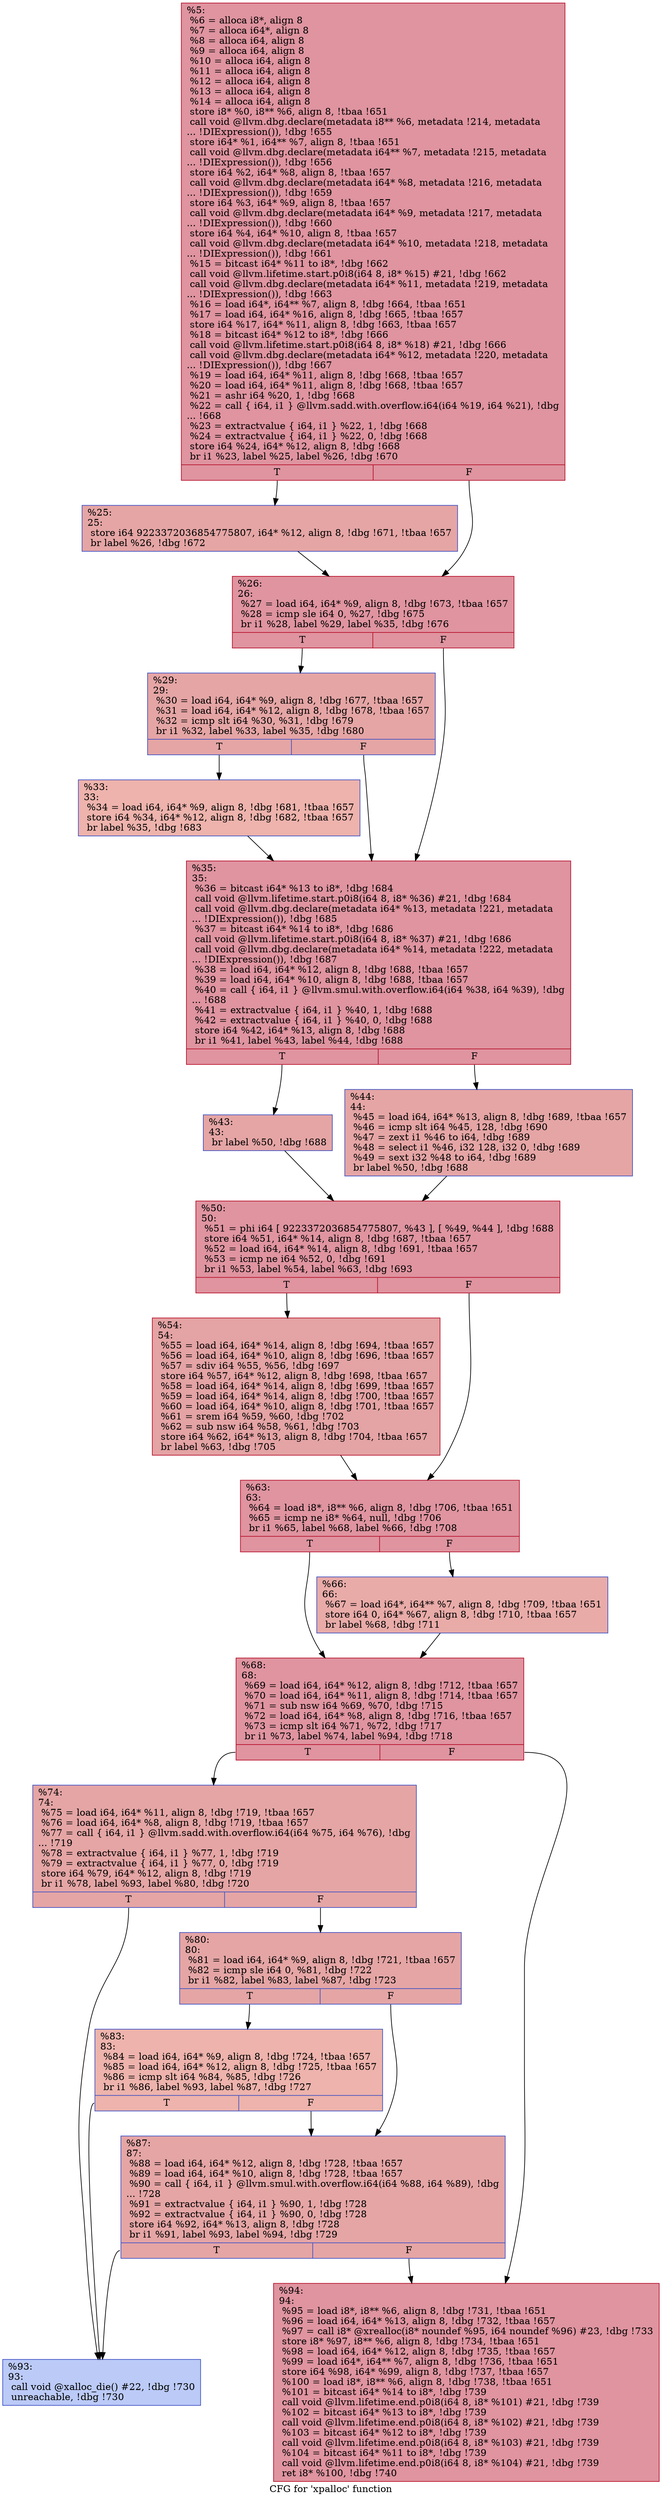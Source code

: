 digraph "CFG for 'xpalloc' function" {
	label="CFG for 'xpalloc' function";

	Node0x71d5d0 [shape=record,color="#b70d28ff", style=filled, fillcolor="#b70d2870",label="{%5:\l  %6 = alloca i8*, align 8\l  %7 = alloca i64*, align 8\l  %8 = alloca i64, align 8\l  %9 = alloca i64, align 8\l  %10 = alloca i64, align 8\l  %11 = alloca i64, align 8\l  %12 = alloca i64, align 8\l  %13 = alloca i64, align 8\l  %14 = alloca i64, align 8\l  store i8* %0, i8** %6, align 8, !tbaa !651\l  call void @llvm.dbg.declare(metadata i8** %6, metadata !214, metadata\l... !DIExpression()), !dbg !655\l  store i64* %1, i64** %7, align 8, !tbaa !651\l  call void @llvm.dbg.declare(metadata i64** %7, metadata !215, metadata\l... !DIExpression()), !dbg !656\l  store i64 %2, i64* %8, align 8, !tbaa !657\l  call void @llvm.dbg.declare(metadata i64* %8, metadata !216, metadata\l... !DIExpression()), !dbg !659\l  store i64 %3, i64* %9, align 8, !tbaa !657\l  call void @llvm.dbg.declare(metadata i64* %9, metadata !217, metadata\l... !DIExpression()), !dbg !660\l  store i64 %4, i64* %10, align 8, !tbaa !657\l  call void @llvm.dbg.declare(metadata i64* %10, metadata !218, metadata\l... !DIExpression()), !dbg !661\l  %15 = bitcast i64* %11 to i8*, !dbg !662\l  call void @llvm.lifetime.start.p0i8(i64 8, i8* %15) #21, !dbg !662\l  call void @llvm.dbg.declare(metadata i64* %11, metadata !219, metadata\l... !DIExpression()), !dbg !663\l  %16 = load i64*, i64** %7, align 8, !dbg !664, !tbaa !651\l  %17 = load i64, i64* %16, align 8, !dbg !665, !tbaa !657\l  store i64 %17, i64* %11, align 8, !dbg !663, !tbaa !657\l  %18 = bitcast i64* %12 to i8*, !dbg !666\l  call void @llvm.lifetime.start.p0i8(i64 8, i8* %18) #21, !dbg !666\l  call void @llvm.dbg.declare(metadata i64* %12, metadata !220, metadata\l... !DIExpression()), !dbg !667\l  %19 = load i64, i64* %11, align 8, !dbg !668, !tbaa !657\l  %20 = load i64, i64* %11, align 8, !dbg !668, !tbaa !657\l  %21 = ashr i64 %20, 1, !dbg !668\l  %22 = call \{ i64, i1 \} @llvm.sadd.with.overflow.i64(i64 %19, i64 %21), !dbg\l... !668\l  %23 = extractvalue \{ i64, i1 \} %22, 1, !dbg !668\l  %24 = extractvalue \{ i64, i1 \} %22, 0, !dbg !668\l  store i64 %24, i64* %12, align 8, !dbg !668\l  br i1 %23, label %25, label %26, !dbg !670\l|{<s0>T|<s1>F}}"];
	Node0x71d5d0:s0 -> Node0x720f10;
	Node0x71d5d0:s1 -> Node0x721000;
	Node0x720f10 [shape=record,color="#3d50c3ff", style=filled, fillcolor="#c5333470",label="{%25:\l25:                                               \l  store i64 9223372036854775807, i64* %12, align 8, !dbg !671, !tbaa !657\l  br label %26, !dbg !672\l}"];
	Node0x720f10 -> Node0x721000;
	Node0x721000 [shape=record,color="#b70d28ff", style=filled, fillcolor="#b70d2870",label="{%26:\l26:                                               \l  %27 = load i64, i64* %9, align 8, !dbg !673, !tbaa !657\l  %28 = icmp sle i64 0, %27, !dbg !675\l  br i1 %28, label %29, label %35, !dbg !676\l|{<s0>T|<s1>F}}"];
	Node0x721000:s0 -> Node0x721050;
	Node0x721000:s1 -> Node0x7210f0;
	Node0x721050 [shape=record,color="#3d50c3ff", style=filled, fillcolor="#c5333470",label="{%29:\l29:                                               \l  %30 = load i64, i64* %9, align 8, !dbg !677, !tbaa !657\l  %31 = load i64, i64* %12, align 8, !dbg !678, !tbaa !657\l  %32 = icmp slt i64 %30, %31, !dbg !679\l  br i1 %32, label %33, label %35, !dbg !680\l|{<s0>T|<s1>F}}"];
	Node0x721050:s0 -> Node0x7210a0;
	Node0x721050:s1 -> Node0x7210f0;
	Node0x7210a0 [shape=record,color="#3d50c3ff", style=filled, fillcolor="#d6524470",label="{%33:\l33:                                               \l  %34 = load i64, i64* %9, align 8, !dbg !681, !tbaa !657\l  store i64 %34, i64* %12, align 8, !dbg !682, !tbaa !657\l  br label %35, !dbg !683\l}"];
	Node0x7210a0 -> Node0x7210f0;
	Node0x7210f0 [shape=record,color="#b70d28ff", style=filled, fillcolor="#b70d2870",label="{%35:\l35:                                               \l  %36 = bitcast i64* %13 to i8*, !dbg !684\l  call void @llvm.lifetime.start.p0i8(i64 8, i8* %36) #21, !dbg !684\l  call void @llvm.dbg.declare(metadata i64* %13, metadata !221, metadata\l... !DIExpression()), !dbg !685\l  %37 = bitcast i64* %14 to i8*, !dbg !686\l  call void @llvm.lifetime.start.p0i8(i64 8, i8* %37) #21, !dbg !686\l  call void @llvm.dbg.declare(metadata i64* %14, metadata !222, metadata\l... !DIExpression()), !dbg !687\l  %38 = load i64, i64* %12, align 8, !dbg !688, !tbaa !657\l  %39 = load i64, i64* %10, align 8, !dbg !688, !tbaa !657\l  %40 = call \{ i64, i1 \} @llvm.smul.with.overflow.i64(i64 %38, i64 %39), !dbg\l... !688\l  %41 = extractvalue \{ i64, i1 \} %40, 1, !dbg !688\l  %42 = extractvalue \{ i64, i1 \} %40, 0, !dbg !688\l  store i64 %42, i64* %13, align 8, !dbg !688\l  br i1 %41, label %43, label %44, !dbg !688\l|{<s0>T|<s1>F}}"];
	Node0x7210f0:s0 -> Node0x721140;
	Node0x7210f0:s1 -> Node0x721190;
	Node0x721140 [shape=record,color="#3d50c3ff", style=filled, fillcolor="#c5333470",label="{%43:\l43:                                               \l  br label %50, !dbg !688\l}"];
	Node0x721140 -> Node0x7211e0;
	Node0x721190 [shape=record,color="#3d50c3ff", style=filled, fillcolor="#c5333470",label="{%44:\l44:                                               \l  %45 = load i64, i64* %13, align 8, !dbg !689, !tbaa !657\l  %46 = icmp slt i64 %45, 128, !dbg !690\l  %47 = zext i1 %46 to i64, !dbg !689\l  %48 = select i1 %46, i32 128, i32 0, !dbg !689\l  %49 = sext i32 %48 to i64, !dbg !689\l  br label %50, !dbg !688\l}"];
	Node0x721190 -> Node0x7211e0;
	Node0x7211e0 [shape=record,color="#b70d28ff", style=filled, fillcolor="#b70d2870",label="{%50:\l50:                                               \l  %51 = phi i64 [ 9223372036854775807, %43 ], [ %49, %44 ], !dbg !688\l  store i64 %51, i64* %14, align 8, !dbg !687, !tbaa !657\l  %52 = load i64, i64* %14, align 8, !dbg !691, !tbaa !657\l  %53 = icmp ne i64 %52, 0, !dbg !691\l  br i1 %53, label %54, label %63, !dbg !693\l|{<s0>T|<s1>F}}"];
	Node0x7211e0:s0 -> Node0x721230;
	Node0x7211e0:s1 -> Node0x721280;
	Node0x721230 [shape=record,color="#b70d28ff", style=filled, fillcolor="#c32e3170",label="{%54:\l54:                                               \l  %55 = load i64, i64* %14, align 8, !dbg !694, !tbaa !657\l  %56 = load i64, i64* %10, align 8, !dbg !696, !tbaa !657\l  %57 = sdiv i64 %55, %56, !dbg !697\l  store i64 %57, i64* %12, align 8, !dbg !698, !tbaa !657\l  %58 = load i64, i64* %14, align 8, !dbg !699, !tbaa !657\l  %59 = load i64, i64* %14, align 8, !dbg !700, !tbaa !657\l  %60 = load i64, i64* %10, align 8, !dbg !701, !tbaa !657\l  %61 = srem i64 %59, %60, !dbg !702\l  %62 = sub nsw i64 %58, %61, !dbg !703\l  store i64 %62, i64* %13, align 8, !dbg !704, !tbaa !657\l  br label %63, !dbg !705\l}"];
	Node0x721230 -> Node0x721280;
	Node0x721280 [shape=record,color="#b70d28ff", style=filled, fillcolor="#b70d2870",label="{%63:\l63:                                               \l  %64 = load i8*, i8** %6, align 8, !dbg !706, !tbaa !651\l  %65 = icmp ne i8* %64, null, !dbg !706\l  br i1 %65, label %68, label %66, !dbg !708\l|{<s0>T|<s1>F}}"];
	Node0x721280:s0 -> Node0x721320;
	Node0x721280:s1 -> Node0x7212d0;
	Node0x7212d0 [shape=record,color="#3d50c3ff", style=filled, fillcolor="#cc403a70",label="{%66:\l66:                                               \l  %67 = load i64*, i64** %7, align 8, !dbg !709, !tbaa !651\l  store i64 0, i64* %67, align 8, !dbg !710, !tbaa !657\l  br label %68, !dbg !711\l}"];
	Node0x7212d0 -> Node0x721320;
	Node0x721320 [shape=record,color="#b70d28ff", style=filled, fillcolor="#b70d2870",label="{%68:\l68:                                               \l  %69 = load i64, i64* %12, align 8, !dbg !712, !tbaa !657\l  %70 = load i64, i64* %11, align 8, !dbg !714, !tbaa !657\l  %71 = sub nsw i64 %69, %70, !dbg !715\l  %72 = load i64, i64* %8, align 8, !dbg !716, !tbaa !657\l  %73 = icmp slt i64 %71, %72, !dbg !717\l  br i1 %73, label %74, label %94, !dbg !718\l|{<s0>T|<s1>F}}"];
	Node0x721320:s0 -> Node0x721370;
	Node0x721320:s1 -> Node0x721500;
	Node0x721370 [shape=record,color="#3d50c3ff", style=filled, fillcolor="#c5333470",label="{%74:\l74:                                               \l  %75 = load i64, i64* %11, align 8, !dbg !719, !tbaa !657\l  %76 = load i64, i64* %8, align 8, !dbg !719, !tbaa !657\l  %77 = call \{ i64, i1 \} @llvm.sadd.with.overflow.i64(i64 %75, i64 %76), !dbg\l... !719\l  %78 = extractvalue \{ i64, i1 \} %77, 1, !dbg !719\l  %79 = extractvalue \{ i64, i1 \} %77, 0, !dbg !719\l  store i64 %79, i64* %12, align 8, !dbg !719\l  br i1 %78, label %93, label %80, !dbg !720\l|{<s0>T|<s1>F}}"];
	Node0x721370:s0 -> Node0x7214b0;
	Node0x721370:s1 -> Node0x7213c0;
	Node0x7213c0 [shape=record,color="#3d50c3ff", style=filled, fillcolor="#c5333470",label="{%80:\l80:                                               \l  %81 = load i64, i64* %9, align 8, !dbg !721, !tbaa !657\l  %82 = icmp sle i64 0, %81, !dbg !722\l  br i1 %82, label %83, label %87, !dbg !723\l|{<s0>T|<s1>F}}"];
	Node0x7213c0:s0 -> Node0x721410;
	Node0x7213c0:s1 -> Node0x721460;
	Node0x721410 [shape=record,color="#3d50c3ff", style=filled, fillcolor="#d6524470",label="{%83:\l83:                                               \l  %84 = load i64, i64* %9, align 8, !dbg !724, !tbaa !657\l  %85 = load i64, i64* %12, align 8, !dbg !725, !tbaa !657\l  %86 = icmp slt i64 %84, %85, !dbg !726\l  br i1 %86, label %93, label %87, !dbg !727\l|{<s0>T|<s1>F}}"];
	Node0x721410:s0 -> Node0x7214b0;
	Node0x721410:s1 -> Node0x721460;
	Node0x721460 [shape=record,color="#3d50c3ff", style=filled, fillcolor="#c5333470",label="{%87:\l87:                                               \l  %88 = load i64, i64* %12, align 8, !dbg !728, !tbaa !657\l  %89 = load i64, i64* %10, align 8, !dbg !728, !tbaa !657\l  %90 = call \{ i64, i1 \} @llvm.smul.with.overflow.i64(i64 %88, i64 %89), !dbg\l... !728\l  %91 = extractvalue \{ i64, i1 \} %90, 1, !dbg !728\l  %92 = extractvalue \{ i64, i1 \} %90, 0, !dbg !728\l  store i64 %92, i64* %13, align 8, !dbg !728\l  br i1 %91, label %93, label %94, !dbg !729\l|{<s0>T|<s1>F}}"];
	Node0x721460:s0 -> Node0x7214b0;
	Node0x721460:s1 -> Node0x721500;
	Node0x7214b0 [shape=record,color="#3d50c3ff", style=filled, fillcolor="#6687ed70",label="{%93:\l93:                                               \l  call void @xalloc_die() #22, !dbg !730\l  unreachable, !dbg !730\l}"];
	Node0x721500 [shape=record,color="#b70d28ff", style=filled, fillcolor="#b70d2870",label="{%94:\l94:                                               \l  %95 = load i8*, i8** %6, align 8, !dbg !731, !tbaa !651\l  %96 = load i64, i64* %13, align 8, !dbg !732, !tbaa !657\l  %97 = call i8* @xrealloc(i8* noundef %95, i64 noundef %96) #23, !dbg !733\l  store i8* %97, i8** %6, align 8, !dbg !734, !tbaa !651\l  %98 = load i64, i64* %12, align 8, !dbg !735, !tbaa !657\l  %99 = load i64*, i64** %7, align 8, !dbg !736, !tbaa !651\l  store i64 %98, i64* %99, align 8, !dbg !737, !tbaa !657\l  %100 = load i8*, i8** %6, align 8, !dbg !738, !tbaa !651\l  %101 = bitcast i64* %14 to i8*, !dbg !739\l  call void @llvm.lifetime.end.p0i8(i64 8, i8* %101) #21, !dbg !739\l  %102 = bitcast i64* %13 to i8*, !dbg !739\l  call void @llvm.lifetime.end.p0i8(i64 8, i8* %102) #21, !dbg !739\l  %103 = bitcast i64* %12 to i8*, !dbg !739\l  call void @llvm.lifetime.end.p0i8(i64 8, i8* %103) #21, !dbg !739\l  %104 = bitcast i64* %11 to i8*, !dbg !739\l  call void @llvm.lifetime.end.p0i8(i64 8, i8* %104) #21, !dbg !739\l  ret i8* %100, !dbg !740\l}"];
}
